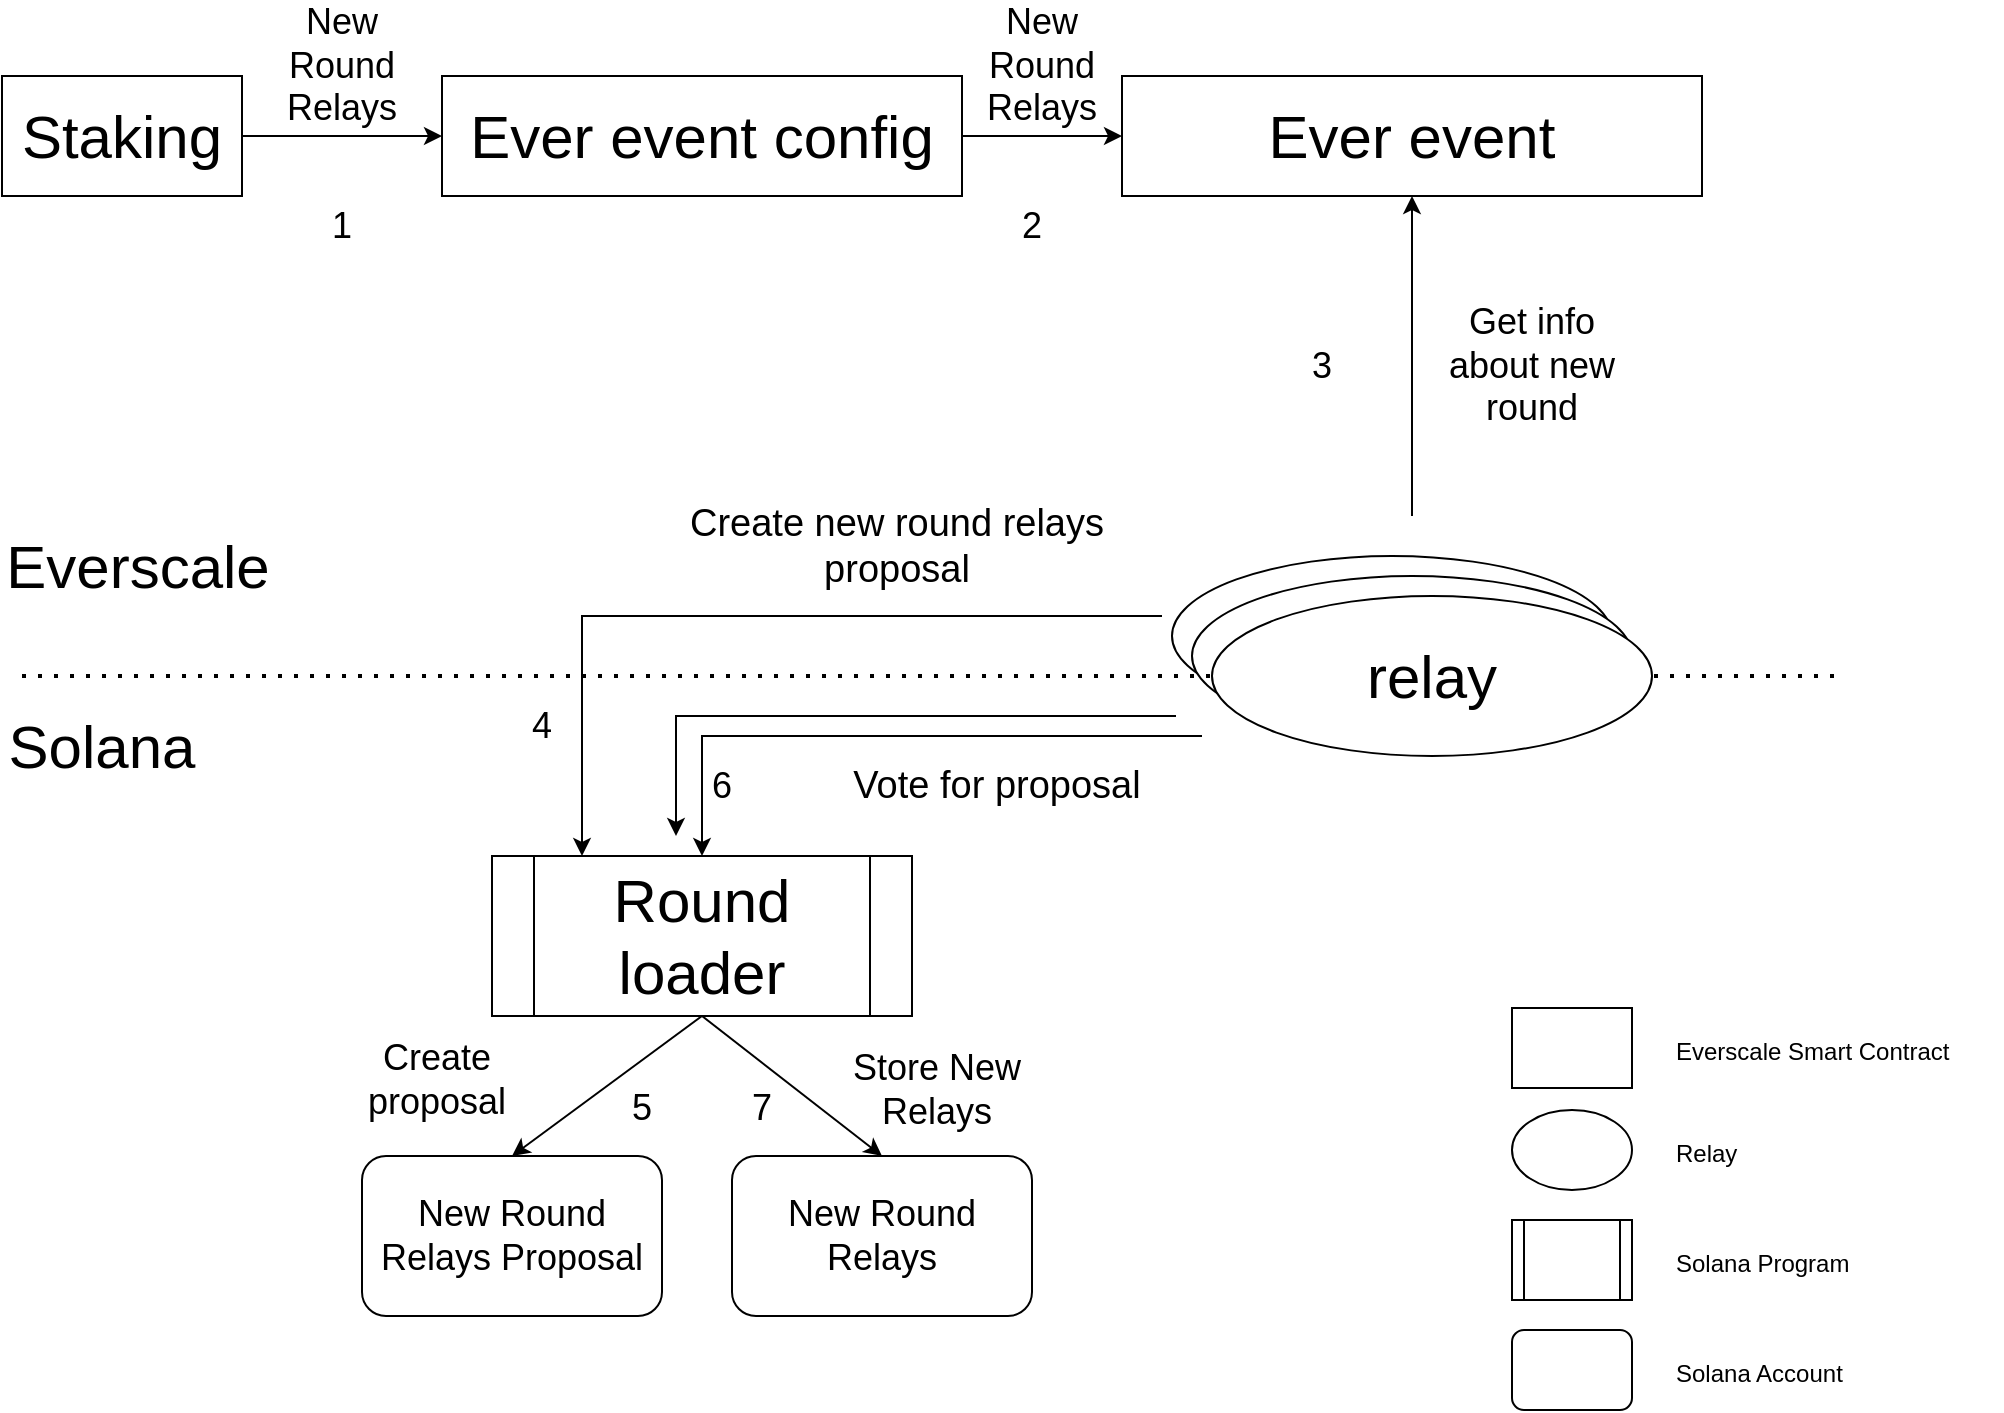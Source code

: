 <mxfile version="16.5.1" type="device"><diagram id="p4Zf-6ZJ4P1mr38LxFGu" name="Page-1"><mxGraphModel dx="1186" dy="875" grid="1" gridSize="10" guides="1" tooltips="1" connect="1" arrows="1" fold="1" page="1" pageScale="1" pageWidth="1169" pageHeight="827" math="0" shadow="0"><root><mxCell id="0"/><mxCell id="1" parent="0"/><mxCell id="WYdLwcnOIROpI5cExHVf-1" value="&lt;span style=&quot;font-size: 30px&quot;&gt;Round loader&lt;/span&gt;" style="shape=process;whiteSpace=wrap;html=1;backgroundOutline=1;" parent="1" vertex="1"><mxGeometry x="405" y="490" width="210" height="80" as="geometry"/></mxCell><mxCell id="WYdLwcnOIROpI5cExHVf-5" style="edgeStyle=orthogonalEdgeStyle;rounded=0;orthogonalLoop=1;jettySize=auto;html=1;entryX=0;entryY=0.5;entryDx=0;entryDy=0;fontSize=30;" parent="1" source="WYdLwcnOIROpI5cExHVf-2" target="WYdLwcnOIROpI5cExHVf-4" edge="1"><mxGeometry relative="1" as="geometry"/></mxCell><mxCell id="WYdLwcnOIROpI5cExHVf-2" value="Staking" style="rounded=0;whiteSpace=wrap;html=1;fontSize=30;" parent="1" vertex="1"><mxGeometry x="160" y="100" width="120" height="60" as="geometry"/></mxCell><mxCell id="WYdLwcnOIROpI5cExHVf-3" value="Ever event" style="rounded=0;whiteSpace=wrap;html=1;fontSize=30;" parent="1" vertex="1"><mxGeometry x="720" y="100" width="290" height="60" as="geometry"/></mxCell><mxCell id="WYdLwcnOIROpI5cExHVf-6" style="edgeStyle=orthogonalEdgeStyle;rounded=0;orthogonalLoop=1;jettySize=auto;html=1;entryX=0;entryY=0.5;entryDx=0;entryDy=0;fontSize=30;" parent="1" source="WYdLwcnOIROpI5cExHVf-4" target="WYdLwcnOIROpI5cExHVf-3" edge="1"><mxGeometry relative="1" as="geometry"/></mxCell><mxCell id="WYdLwcnOIROpI5cExHVf-4" value="Ever event config" style="rounded=0;whiteSpace=wrap;html=1;fontSize=30;" parent="1" vertex="1"><mxGeometry x="380" y="100" width="260" height="60" as="geometry"/></mxCell><mxCell id="WYdLwcnOIROpI5cExHVf-7" value="relay" style="ellipse;whiteSpace=wrap;html=1;fontSize=30;" parent="1" vertex="1"><mxGeometry x="745" y="340" width="220" height="80" as="geometry"/></mxCell><mxCell id="WYdLwcnOIROpI5cExHVf-9" value="relay" style="ellipse;whiteSpace=wrap;html=1;fontSize=30;" parent="1" vertex="1"><mxGeometry x="755" y="350" width="220" height="80" as="geometry"/></mxCell><mxCell id="WYdLwcnOIROpI5cExHVf-12" style="edgeStyle=orthogonalEdgeStyle;rounded=0;orthogonalLoop=1;jettySize=auto;html=1;fontSize=30;" parent="1" target="WYdLwcnOIROpI5cExHVf-1" edge="1"><mxGeometry relative="1" as="geometry"><mxPoint x="740" y="370" as="sourcePoint"/><Array as="points"><mxPoint x="450" y="370"/></Array></mxGeometry></mxCell><mxCell id="WYdLwcnOIROpI5cExHVf-13" value="" style="endArrow=none;dashed=1;html=1;dashPattern=1 3;strokeWidth=2;rounded=0;fontSize=30;" parent="1" edge="1"><mxGeometry width="50" height="50" relative="1" as="geometry"><mxPoint x="170" y="400" as="sourcePoint"/><mxPoint x="1080" y="400" as="targetPoint"/></mxGeometry></mxCell><mxCell id="WYdLwcnOIROpI5cExHVf-14" value="Everscale" style="text;html=1;strokeColor=none;fillColor=none;align=center;verticalAlign=middle;whiteSpace=wrap;rounded=0;fontSize=30;" parent="1" vertex="1"><mxGeometry x="198" y="330" width="60" height="30" as="geometry"/></mxCell><mxCell id="WYdLwcnOIROpI5cExHVf-15" value="Solana" style="text;html=1;strokeColor=none;fillColor=none;align=center;verticalAlign=middle;whiteSpace=wrap;rounded=0;fontSize=30;" parent="1" vertex="1"><mxGeometry x="180" y="420" width="60" height="30" as="geometry"/></mxCell><mxCell id="oa0U2oKngVd9bmhpm7UK-1" value="&lt;font style=&quot;font-size: 18px&quot;&gt;New Round Relays&lt;/font&gt;" style="text;html=1;strokeColor=none;fillColor=none;align=center;verticalAlign=middle;whiteSpace=wrap;rounded=0;" parent="1" vertex="1"><mxGeometry x="300" y="80" width="60" height="30" as="geometry"/></mxCell><mxCell id="oa0U2oKngVd9bmhpm7UK-2" value="" style="endArrow=classic;html=1;rounded=0;entryX=0.5;entryY=1;entryDx=0;entryDy=0;" parent="1" target="WYdLwcnOIROpI5cExHVf-3" edge="1"><mxGeometry width="50" height="50" relative="1" as="geometry"><mxPoint x="865" y="320" as="sourcePoint"/><mxPoint x="865" y="250" as="targetPoint"/></mxGeometry></mxCell><mxCell id="oa0U2oKngVd9bmhpm7UK-3" value="&lt;font style=&quot;font-size: 18px&quot;&gt;New Round Relays&lt;/font&gt;" style="text;html=1;strokeColor=none;fillColor=none;align=center;verticalAlign=middle;whiteSpace=wrap;rounded=0;" parent="1" vertex="1"><mxGeometry x="650" y="80" width="60" height="30" as="geometry"/></mxCell><mxCell id="oa0U2oKngVd9bmhpm7UK-4" value="&lt;span style=&quot;font-size: 18px&quot;&gt;Get info about new round&lt;br&gt;&lt;/span&gt;" style="text;html=1;strokeColor=none;fillColor=none;align=center;verticalAlign=middle;whiteSpace=wrap;rounded=0;" parent="1" vertex="1"><mxGeometry x="880" y="230" width="90" height="30" as="geometry"/></mxCell><mxCell id="3_RxnsD9wbiFGTjl2u51-2" value="&lt;span style=&quot;font-size: 19px&quot;&gt;Create new round relays proposal&lt;/span&gt;" style="text;html=1;strokeColor=none;fillColor=none;align=center;verticalAlign=middle;whiteSpace=wrap;rounded=0;" parent="1" vertex="1"><mxGeometry x="500" y="320" width="215" height="30" as="geometry"/></mxCell><mxCell id="3_RxnsD9wbiFGTjl2u51-4" value="New Round Relays" style="rounded=1;whiteSpace=wrap;html=1;fontSize=18;strokeWidth=1;" parent="1" vertex="1"><mxGeometry x="525" y="640" width="150" height="80" as="geometry"/></mxCell><mxCell id="3_RxnsD9wbiFGTjl2u51-5" value="" style="endArrow=classic;html=1;rounded=0;fontSize=18;exitX=0.5;exitY=1;exitDx=0;exitDy=0;entryX=0.5;entryY=0;entryDx=0;entryDy=0;" parent="1" source="WYdLwcnOIROpI5cExHVf-1" target="3_RxnsD9wbiFGTjl2u51-4" edge="1"><mxGeometry width="50" height="50" relative="1" as="geometry"><mxPoint x="500" y="630" as="sourcePoint"/><mxPoint x="550" y="580" as="targetPoint"/></mxGeometry></mxCell><mxCell id="3_RxnsD9wbiFGTjl2u51-6" value="&lt;font style=&quot;font-size: 18px&quot;&gt;Store New Relays&lt;/font&gt;" style="text;html=1;strokeColor=none;fillColor=none;align=center;verticalAlign=middle;whiteSpace=wrap;rounded=0;" parent="1" vertex="1"><mxGeometry x="580" y="592" width="95" height="30" as="geometry"/></mxCell><mxCell id="3_RxnsD9wbiFGTjl2u51-7" value="" style="rounded=0;whiteSpace=wrap;html=1;fontSize=18;strokeWidth=1;" parent="1" vertex="1"><mxGeometry x="915" y="566" width="60" height="40" as="geometry"/></mxCell><mxCell id="3_RxnsD9wbiFGTjl2u51-8" value="" style="rounded=1;whiteSpace=wrap;html=1;fontSize=18;strokeWidth=1;" parent="1" vertex="1"><mxGeometry x="915" y="727" width="60" height="40" as="geometry"/></mxCell><mxCell id="3_RxnsD9wbiFGTjl2u51-9" value="" style="ellipse;whiteSpace=wrap;html=1;fontSize=18;strokeWidth=1;" parent="1" vertex="1"><mxGeometry x="915" y="617" width="60" height="40" as="geometry"/></mxCell><mxCell id="3_RxnsD9wbiFGTjl2u51-10" value="" style="shape=process;whiteSpace=wrap;html=1;backgroundOutline=1;fontSize=18;strokeWidth=1;" parent="1" vertex="1"><mxGeometry x="915" y="672" width="60" height="40" as="geometry"/></mxCell><mxCell id="3_RxnsD9wbiFGTjl2u51-11" value="&lt;font style=&quot;font-size: 12px&quot;&gt;Everscale Smart Contract&lt;/font&gt;" style="text;html=1;strokeColor=none;fillColor=none;align=left;verticalAlign=middle;whiteSpace=wrap;rounded=0;fontSize=18;" parent="1" vertex="1"><mxGeometry x="995" y="571" width="165" height="30" as="geometry"/></mxCell><mxCell id="3_RxnsD9wbiFGTjl2u51-12" value="&lt;font style=&quot;font-size: 12px&quot;&gt;Relay&lt;/font&gt;" style="text;html=1;strokeColor=none;fillColor=none;align=left;verticalAlign=middle;whiteSpace=wrap;rounded=0;fontSize=18;" parent="1" vertex="1"><mxGeometry x="995" y="622" width="165" height="30" as="geometry"/></mxCell><mxCell id="3_RxnsD9wbiFGTjl2u51-13" value="&lt;font style=&quot;font-size: 12px&quot;&gt;Solana Program&lt;/font&gt;" style="text;html=1;strokeColor=none;fillColor=none;align=left;verticalAlign=middle;whiteSpace=wrap;rounded=0;fontSize=18;" parent="1" vertex="1"><mxGeometry x="995" y="677" width="165" height="30" as="geometry"/></mxCell><mxCell id="3_RxnsD9wbiFGTjl2u51-14" value="&lt;font style=&quot;font-size: 12px&quot;&gt;Solana Account&lt;/font&gt;" style="text;html=1;strokeColor=none;fillColor=none;align=left;verticalAlign=middle;whiteSpace=wrap;rounded=0;fontSize=18;" parent="1" vertex="1"><mxGeometry x="995" y="732" width="165" height="30" as="geometry"/></mxCell><mxCell id="WYdLwcnOIROpI5cExHVf-10" value="relay" style="ellipse;whiteSpace=wrap;html=1;fontSize=30;" parent="1" vertex="1"><mxGeometry x="765" y="360" width="220" height="80" as="geometry"/></mxCell><mxCell id="ya7J_i_sCITx6JWSfIqn-1" value="&lt;font style=&quot;font-size: 18px&quot;&gt;1&lt;/font&gt;" style="text;html=1;strokeColor=none;fillColor=none;align=center;verticalAlign=middle;whiteSpace=wrap;rounded=0;" parent="1" vertex="1"><mxGeometry x="300" y="160" width="60" height="30" as="geometry"/></mxCell><mxCell id="ya7J_i_sCITx6JWSfIqn-2" value="&lt;font style=&quot;font-size: 18px&quot;&gt;2&lt;/font&gt;" style="text;html=1;strokeColor=none;fillColor=none;align=center;verticalAlign=middle;whiteSpace=wrap;rounded=0;" parent="1" vertex="1"><mxGeometry x="645" y="160" width="60" height="30" as="geometry"/></mxCell><mxCell id="ya7J_i_sCITx6JWSfIqn-3" value="&lt;font style=&quot;font-size: 18px&quot;&gt;3&lt;/font&gt;" style="text;html=1;strokeColor=none;fillColor=none;align=center;verticalAlign=middle;whiteSpace=wrap;rounded=0;" parent="1" vertex="1"><mxGeometry x="790" y="230" width="60" height="30" as="geometry"/></mxCell><mxCell id="ya7J_i_sCITx6JWSfIqn-4" value="&lt;font style=&quot;font-size: 18px&quot;&gt;4&lt;/font&gt;" style="text;html=1;strokeColor=none;fillColor=none;align=center;verticalAlign=middle;whiteSpace=wrap;rounded=0;" parent="1" vertex="1"><mxGeometry x="400" y="410" width="60" height="30" as="geometry"/></mxCell><mxCell id="ya7J_i_sCITx6JWSfIqn-5" value="&lt;font style=&quot;font-size: 18px&quot;&gt;7&lt;/font&gt;" style="text;html=1;strokeColor=none;fillColor=none;align=center;verticalAlign=middle;whiteSpace=wrap;rounded=0;" parent="1" vertex="1"><mxGeometry x="510" y="601" width="60" height="30" as="geometry"/></mxCell><mxCell id="oe4K9s2HnRTk8l46b2tz-1" value="New Round &lt;br&gt;Relays Proposal" style="rounded=1;whiteSpace=wrap;html=1;fontSize=18;strokeWidth=1;" parent="1" vertex="1"><mxGeometry x="340" y="640" width="150" height="80" as="geometry"/></mxCell><mxCell id="oe4K9s2HnRTk8l46b2tz-2" value="&lt;font style=&quot;font-size: 18px&quot;&gt;Create proposal&lt;/font&gt;" style="text;html=1;strokeColor=none;fillColor=none;align=center;verticalAlign=middle;whiteSpace=wrap;rounded=0;" parent="1" vertex="1"><mxGeometry x="330" y="587" width="95" height="30" as="geometry"/></mxCell><mxCell id="oe4K9s2HnRTk8l46b2tz-3" value="&lt;font style=&quot;font-size: 18px&quot;&gt;5&lt;/font&gt;" style="text;html=1;strokeColor=none;fillColor=none;align=center;verticalAlign=middle;whiteSpace=wrap;rounded=0;" parent="1" vertex="1"><mxGeometry x="450" y="601" width="60" height="30" as="geometry"/></mxCell><mxCell id="oe4K9s2HnRTk8l46b2tz-4" value="" style="endArrow=classic;html=1;rounded=0;fontSize=18;entryX=0.5;entryY=0;entryDx=0;entryDy=0;exitX=0.5;exitY=1;exitDx=0;exitDy=0;" parent="1" source="WYdLwcnOIROpI5cExHVf-1" target="oe4K9s2HnRTk8l46b2tz-1" edge="1"><mxGeometry width="50" height="50" relative="1" as="geometry"><mxPoint x="500" y="580" as="sourcePoint"/><mxPoint x="610" y="650" as="targetPoint"/></mxGeometry></mxCell><mxCell id="TUxHPc87GAB64sCYdEy3-1" style="edgeStyle=orthogonalEdgeStyle;rounded=0;orthogonalLoop=1;jettySize=auto;html=1;fontSize=30;" parent="1" edge="1"><mxGeometry relative="1" as="geometry"><mxPoint x="760" y="430" as="sourcePoint"/><Array as="points"><mxPoint x="510" y="430"/><mxPoint x="510" y="490"/></Array><mxPoint x="510" y="490" as="targetPoint"/></mxGeometry></mxCell><mxCell id="TUxHPc87GAB64sCYdEy3-2" style="edgeStyle=orthogonalEdgeStyle;rounded=0;orthogonalLoop=1;jettySize=auto;html=1;fontSize=30;" parent="1" edge="1"><mxGeometry relative="1" as="geometry"><mxPoint x="747" y="420" as="sourcePoint"/><Array as="points"><mxPoint x="497" y="420"/><mxPoint x="497" y="480"/></Array><mxPoint x="497" y="480" as="targetPoint"/></mxGeometry></mxCell><mxCell id="TUxHPc87GAB64sCYdEy3-3" value="&lt;span style=&quot;font-size: 19px&quot;&gt;Vote for proposal&lt;/span&gt;" style="text;html=1;strokeColor=none;fillColor=none;align=center;verticalAlign=middle;whiteSpace=wrap;rounded=0;" parent="1" vertex="1"><mxGeometry x="550" y="440" width="215" height="30" as="geometry"/></mxCell><mxCell id="TUxHPc87GAB64sCYdEy3-4" value="&lt;font style=&quot;font-size: 18px&quot;&gt;6&lt;/font&gt;" style="text;html=1;strokeColor=none;fillColor=none;align=center;verticalAlign=middle;whiteSpace=wrap;rounded=0;" parent="1" vertex="1"><mxGeometry x="490" y="440" width="60" height="30" as="geometry"/></mxCell></root></mxGraphModel></diagram></mxfile>